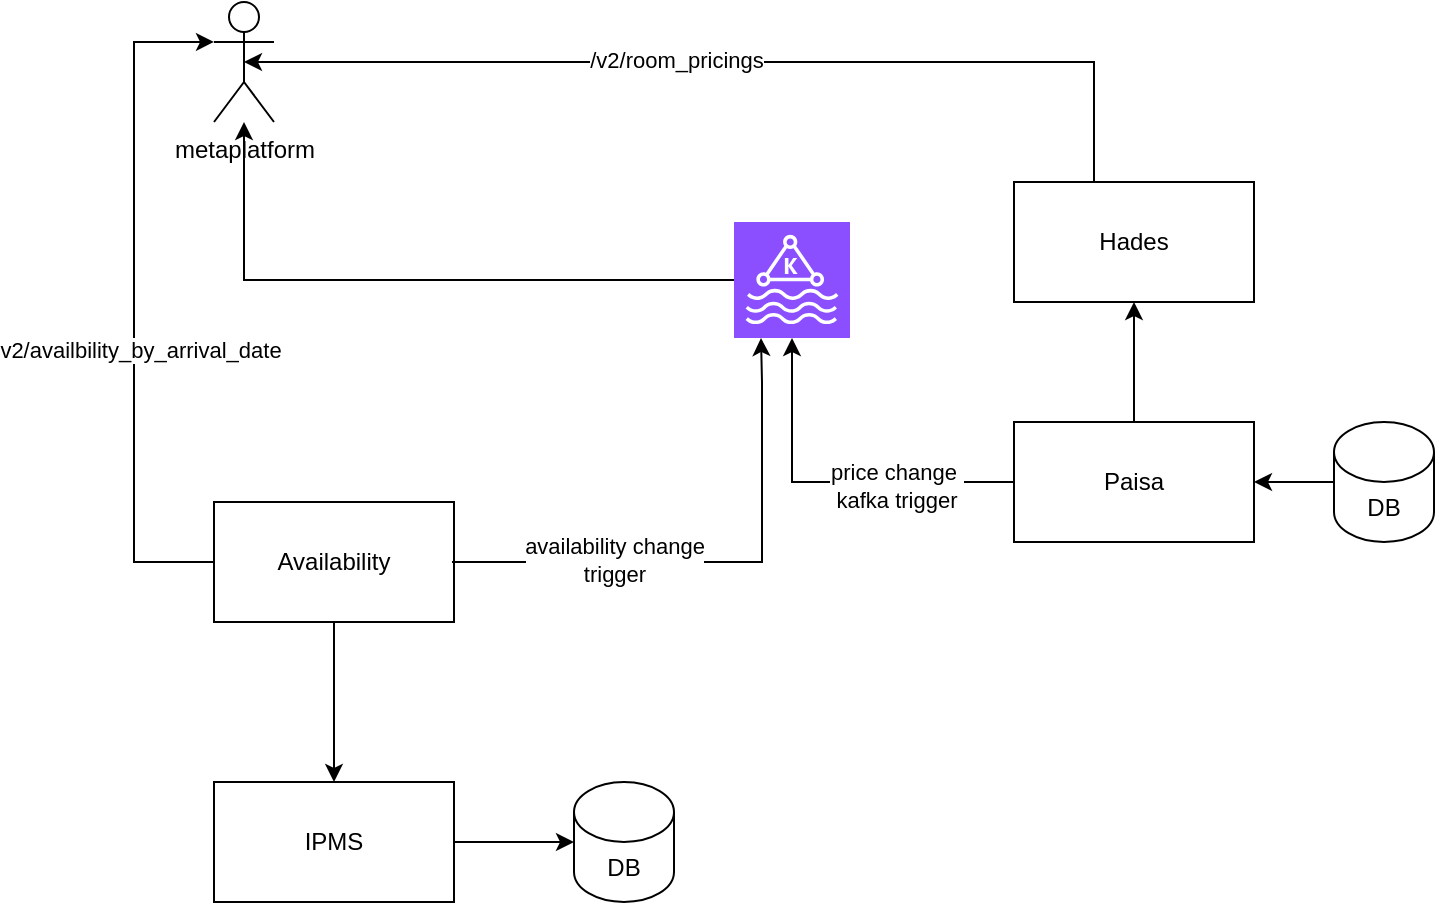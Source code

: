 <mxfile version="24.2.5" type="github">
  <diagram name="Page-1" id="7gs8iK3LsT27i5DBfrFA">
    <mxGraphModel dx="954" dy="582" grid="1" gridSize="10" guides="1" tooltips="1" connect="1" arrows="1" fold="1" page="1" pageScale="1" pageWidth="850" pageHeight="1100" math="0" shadow="0">
      <root>
        <mxCell id="0" />
        <mxCell id="1" parent="0" />
        <mxCell id="Ty6db6pkWTHtOX8b799t-2" value="metaplatform&lt;div&gt;&lt;br&gt;&lt;/div&gt;" style="shape=umlActor;verticalLabelPosition=bottom;verticalAlign=top;html=1;outlineConnect=0;" vertex="1" parent="1">
          <mxGeometry x="120" y="100" width="30" height="60" as="geometry" />
        </mxCell>
        <mxCell id="Ty6db6pkWTHtOX8b799t-11" value="" style="edgeStyle=orthogonalEdgeStyle;rounded=0;orthogonalLoop=1;jettySize=auto;html=1;" edge="1" parent="1" source="Ty6db6pkWTHtOX8b799t-10" target="Ty6db6pkWTHtOX8b799t-6">
          <mxGeometry relative="1" as="geometry" />
        </mxCell>
        <mxCell id="Ty6db6pkWTHtOX8b799t-6" value="Hades" style="rounded=0;whiteSpace=wrap;html=1;" vertex="1" parent="1">
          <mxGeometry x="520" y="190" width="120" height="60" as="geometry" />
        </mxCell>
        <mxCell id="Ty6db6pkWTHtOX8b799t-13" value="" style="edgeStyle=orthogonalEdgeStyle;rounded=0;orthogonalLoop=1;jettySize=auto;html=1;" edge="1" parent="1" source="Ty6db6pkWTHtOX8b799t-12" target="Ty6db6pkWTHtOX8b799t-10">
          <mxGeometry relative="1" as="geometry" />
        </mxCell>
        <mxCell id="Ty6db6pkWTHtOX8b799t-10" value="Paisa" style="rounded=0;whiteSpace=wrap;html=1;" vertex="1" parent="1">
          <mxGeometry x="520" y="310" width="120" height="60" as="geometry" />
        </mxCell>
        <mxCell id="Ty6db6pkWTHtOX8b799t-12" value="DB" style="shape=cylinder3;whiteSpace=wrap;html=1;boundedLbl=1;backgroundOutline=1;size=15;" vertex="1" parent="1">
          <mxGeometry x="680" y="310" width="50" height="60" as="geometry" />
        </mxCell>
        <mxCell id="Ty6db6pkWTHtOX8b799t-17" style="edgeStyle=orthogonalEdgeStyle;rounded=0;orthogonalLoop=1;jettySize=auto;html=1;" edge="1" parent="1" source="Ty6db6pkWTHtOX8b799t-15" target="Ty6db6pkWTHtOX8b799t-2">
          <mxGeometry relative="1" as="geometry" />
        </mxCell>
        <mxCell id="Ty6db6pkWTHtOX8b799t-15" value="" style="sketch=0;points=[[0,0,0],[0.25,0,0],[0.5,0,0],[0.75,0,0],[1,0,0],[0,1,0],[0.25,1,0],[0.5,1,0],[0.75,1,0],[1,1,0],[0,0.25,0],[0,0.5,0],[0,0.75,0],[1,0.25,0],[1,0.5,0],[1,0.75,0]];outlineConnect=0;fontColor=#232F3E;fillColor=#8C4FFF;strokeColor=#ffffff;dashed=0;verticalLabelPosition=bottom;verticalAlign=top;align=center;html=1;fontSize=12;fontStyle=0;aspect=fixed;shape=mxgraph.aws4.resourceIcon;resIcon=mxgraph.aws4.managed_streaming_for_kafka;" vertex="1" parent="1">
          <mxGeometry x="380" y="210" width="58" height="58" as="geometry" />
        </mxCell>
        <mxCell id="Ty6db6pkWTHtOX8b799t-16" style="edgeStyle=orthogonalEdgeStyle;rounded=0;orthogonalLoop=1;jettySize=auto;html=1;entryX=0.5;entryY=1;entryDx=0;entryDy=0;entryPerimeter=0;exitX=0;exitY=0.5;exitDx=0;exitDy=0;" edge="1" parent="1" source="Ty6db6pkWTHtOX8b799t-10" target="Ty6db6pkWTHtOX8b799t-15">
          <mxGeometry relative="1" as="geometry">
            <mxPoint x="560" y="403" as="sourcePoint" />
            <mxPoint x="318" y="432" as="targetPoint" />
            <Array as="points">
              <mxPoint x="409" y="340" />
            </Array>
          </mxGeometry>
        </mxCell>
        <mxCell id="Ty6db6pkWTHtOX8b799t-18" value="price change&amp;nbsp;&lt;div&gt;kafka trigger&lt;/div&gt;" style="edgeLabel;html=1;align=center;verticalAlign=middle;resizable=0;points=[];" vertex="1" connectable="0" parent="Ty6db6pkWTHtOX8b799t-16">
          <mxGeometry x="0.351" relative="1" as="geometry">
            <mxPoint x="52" y="14" as="offset" />
          </mxGeometry>
        </mxCell>
        <mxCell id="Ty6db6pkWTHtOX8b799t-19" style="edgeStyle=orthogonalEdgeStyle;rounded=0;orthogonalLoop=1;jettySize=auto;html=1;entryX=0.5;entryY=0.5;entryDx=0;entryDy=0;entryPerimeter=0;" edge="1" parent="1" source="Ty6db6pkWTHtOX8b799t-6" target="Ty6db6pkWTHtOX8b799t-2">
          <mxGeometry relative="1" as="geometry">
            <Array as="points">
              <mxPoint x="560" y="130" />
            </Array>
          </mxGeometry>
        </mxCell>
        <mxCell id="Ty6db6pkWTHtOX8b799t-20" value="/v2/room_pricings" style="edgeLabel;html=1;align=center;verticalAlign=middle;resizable=0;points=[];" vertex="1" connectable="0" parent="Ty6db6pkWTHtOX8b799t-19">
          <mxGeometry x="0.11" y="4" relative="1" as="geometry">
            <mxPoint y="-5" as="offset" />
          </mxGeometry>
        </mxCell>
        <mxCell id="Ty6db6pkWTHtOX8b799t-21" style="edgeStyle=orthogonalEdgeStyle;rounded=0;orthogonalLoop=1;jettySize=auto;html=1;entryX=0;entryY=0.333;entryDx=0;entryDy=0;exitX=0;exitY=0.5;exitDx=0;exitDy=0;entryPerimeter=0;" edge="1" parent="1" target="Ty6db6pkWTHtOX8b799t-2" source="Ty6db6pkWTHtOX8b799t-23">
          <mxGeometry relative="1" as="geometry">
            <mxPoint x="448" y="570" as="targetPoint" />
            <Array as="points">
              <mxPoint x="80" y="380" />
              <mxPoint x="80" y="120" />
            </Array>
          </mxGeometry>
        </mxCell>
        <mxCell id="Ty6db6pkWTHtOX8b799t-22" value="v2/availbility_by_arrival_date" style="edgeLabel;html=1;align=center;verticalAlign=middle;resizable=0;points=[];" vertex="1" connectable="0" parent="Ty6db6pkWTHtOX8b799t-21">
          <mxGeometry x="0.07" relative="1" as="geometry">
            <mxPoint x="3" y="36" as="offset" />
          </mxGeometry>
        </mxCell>
        <mxCell id="Ty6db6pkWTHtOX8b799t-27" value="" style="edgeStyle=orthogonalEdgeStyle;rounded=0;orthogonalLoop=1;jettySize=auto;html=1;" edge="1" parent="1" source="Ty6db6pkWTHtOX8b799t-23" target="Ty6db6pkWTHtOX8b799t-26">
          <mxGeometry relative="1" as="geometry" />
        </mxCell>
        <mxCell id="Ty6db6pkWTHtOX8b799t-23" value="Availability" style="rounded=0;whiteSpace=wrap;html=1;" vertex="1" parent="1">
          <mxGeometry x="120" y="350" width="120" height="60" as="geometry" />
        </mxCell>
        <mxCell id="Ty6db6pkWTHtOX8b799t-24" style="edgeStyle=orthogonalEdgeStyle;rounded=0;orthogonalLoop=1;jettySize=auto;html=1;entryX=0.25;entryY=1;entryDx=0;entryDy=0;entryPerimeter=0;" edge="1" parent="1">
          <mxGeometry relative="1" as="geometry">
            <mxPoint x="239" y="380" as="sourcePoint" />
            <mxPoint x="393.5" y="268" as="targetPoint" />
            <Array as="points">
              <mxPoint x="394" y="380" />
              <mxPoint x="394" y="290" />
            </Array>
          </mxGeometry>
        </mxCell>
        <mxCell id="Ty6db6pkWTHtOX8b799t-25" value="availability change&lt;div&gt;trigger&lt;/div&gt;" style="edgeLabel;html=1;align=center;verticalAlign=middle;resizable=0;points=[];" vertex="1" connectable="0" parent="Ty6db6pkWTHtOX8b799t-24">
          <mxGeometry x="-0.032" y="1" relative="1" as="geometry">
            <mxPoint x="-49" as="offset" />
          </mxGeometry>
        </mxCell>
        <mxCell id="Ty6db6pkWTHtOX8b799t-29" value="" style="edgeStyle=orthogonalEdgeStyle;rounded=0;orthogonalLoop=1;jettySize=auto;html=1;" edge="1" parent="1" source="Ty6db6pkWTHtOX8b799t-26" target="Ty6db6pkWTHtOX8b799t-28">
          <mxGeometry relative="1" as="geometry" />
        </mxCell>
        <mxCell id="Ty6db6pkWTHtOX8b799t-26" value="IPMS" style="rounded=0;whiteSpace=wrap;html=1;" vertex="1" parent="1">
          <mxGeometry x="120" y="490" width="120" height="60" as="geometry" />
        </mxCell>
        <mxCell id="Ty6db6pkWTHtOX8b799t-28" value="DB" style="shape=cylinder3;whiteSpace=wrap;html=1;boundedLbl=1;backgroundOutline=1;size=15;" vertex="1" parent="1">
          <mxGeometry x="300" y="490" width="50" height="60" as="geometry" />
        </mxCell>
      </root>
    </mxGraphModel>
  </diagram>
</mxfile>
